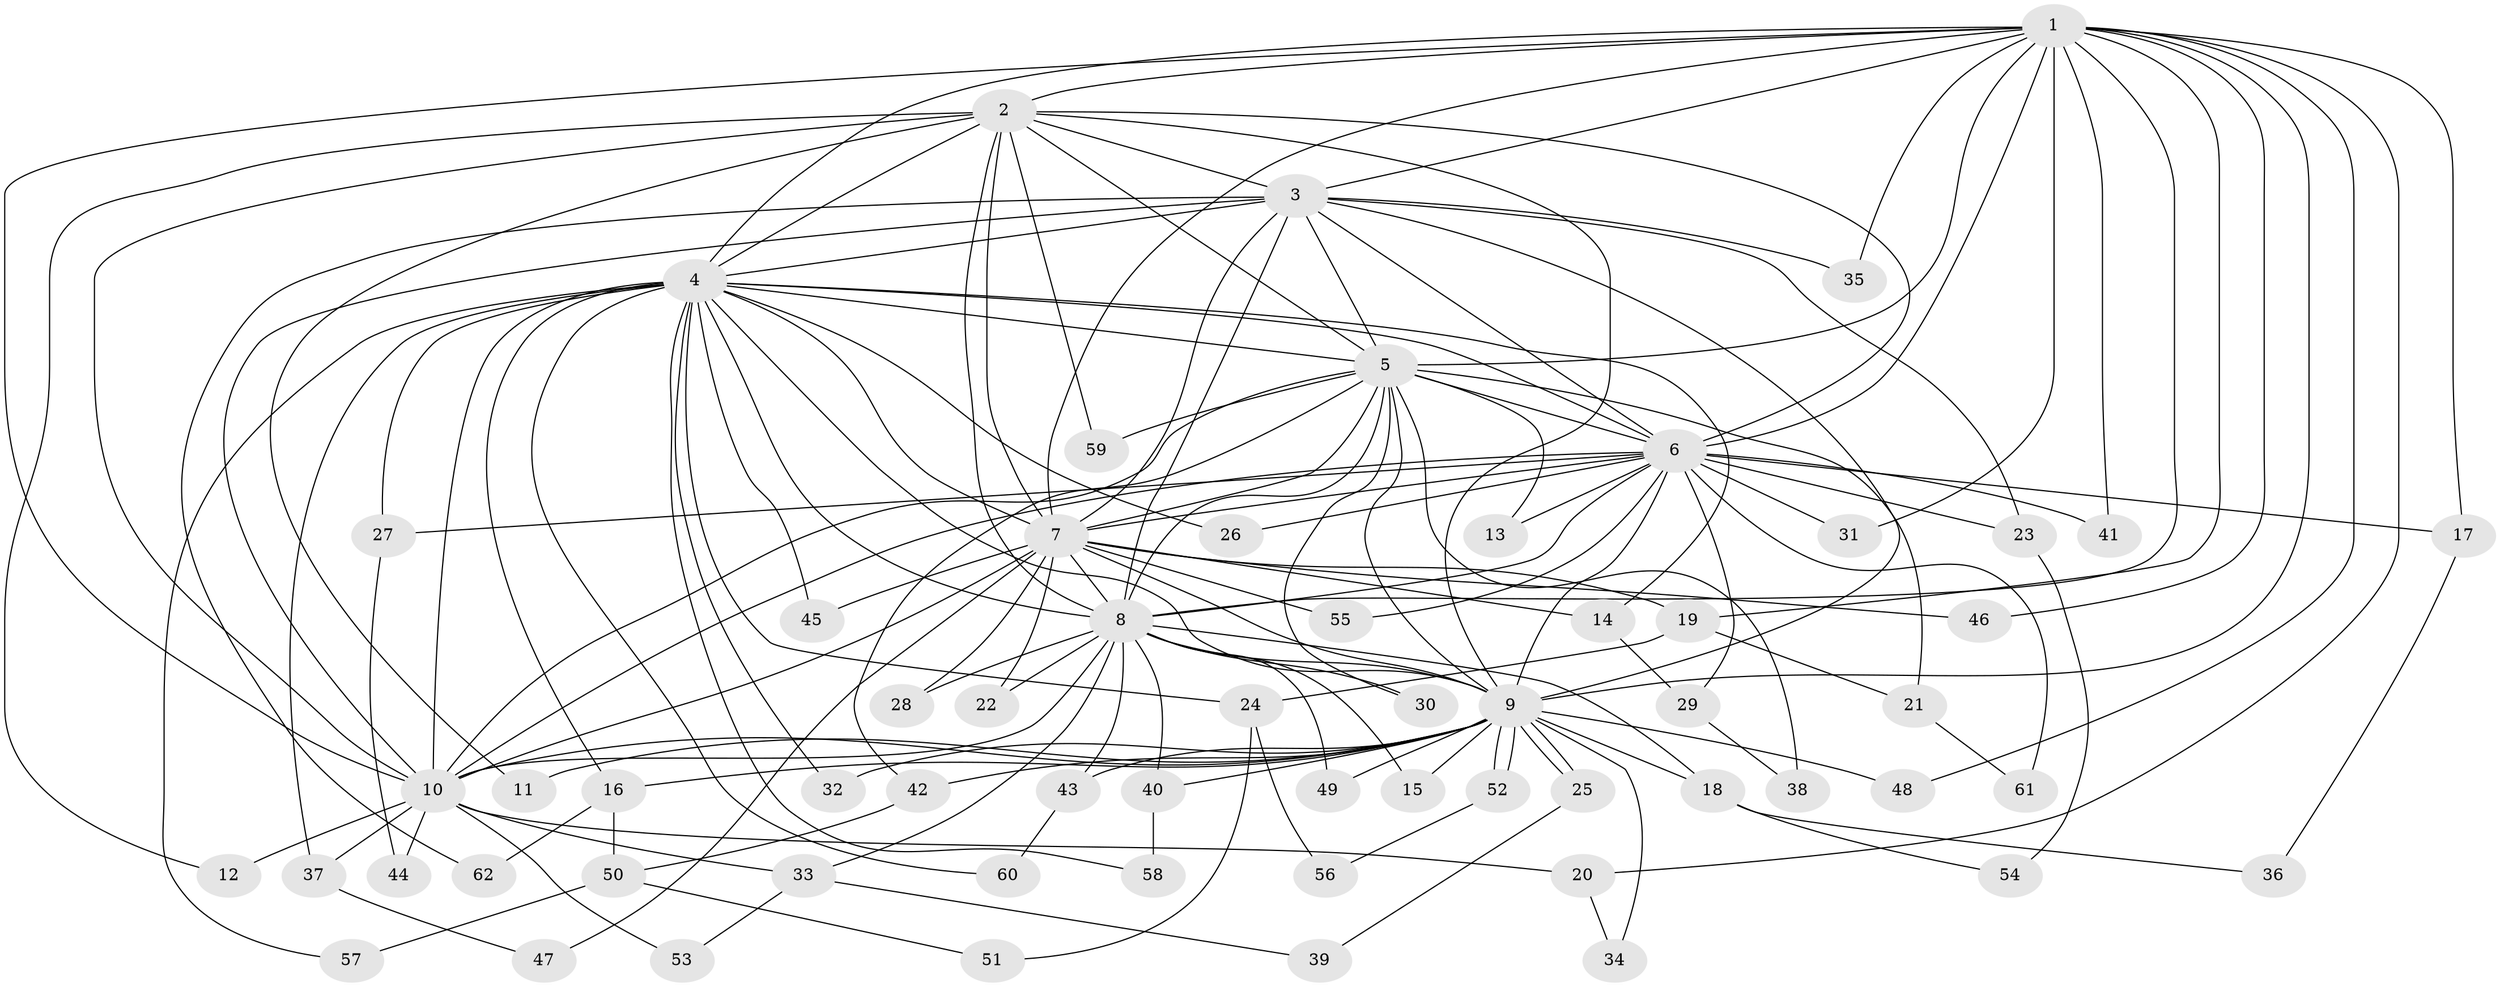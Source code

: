 // coarse degree distribution, {10: 0.05263157894736842, 9: 0.10526315789473684, 7: 0.05263157894736842, 15: 0.05263157894736842, 8: 0.05263157894736842, 13: 0.05263157894736842, 6: 0.10526315789473684, 5: 0.10526315789473684, 3: 0.15789473684210525, 2: 0.2631578947368421}
// Generated by graph-tools (version 1.1) at 2025/49/03/04/25 22:49:44]
// undirected, 62 vertices, 149 edges
graph export_dot {
  node [color=gray90,style=filled];
  1;
  2;
  3;
  4;
  5;
  6;
  7;
  8;
  9;
  10;
  11;
  12;
  13;
  14;
  15;
  16;
  17;
  18;
  19;
  20;
  21;
  22;
  23;
  24;
  25;
  26;
  27;
  28;
  29;
  30;
  31;
  32;
  33;
  34;
  35;
  36;
  37;
  38;
  39;
  40;
  41;
  42;
  43;
  44;
  45;
  46;
  47;
  48;
  49;
  50;
  51;
  52;
  53;
  54;
  55;
  56;
  57;
  58;
  59;
  60;
  61;
  62;
  1 -- 2;
  1 -- 3;
  1 -- 4;
  1 -- 5;
  1 -- 6;
  1 -- 7;
  1 -- 8;
  1 -- 9;
  1 -- 10;
  1 -- 17;
  1 -- 19;
  1 -- 20;
  1 -- 31;
  1 -- 35;
  1 -- 41;
  1 -- 46;
  1 -- 48;
  2 -- 3;
  2 -- 4;
  2 -- 5;
  2 -- 6;
  2 -- 7;
  2 -- 8;
  2 -- 9;
  2 -- 10;
  2 -- 11;
  2 -- 12;
  2 -- 59;
  3 -- 4;
  3 -- 5;
  3 -- 6;
  3 -- 7;
  3 -- 8;
  3 -- 9;
  3 -- 10;
  3 -- 23;
  3 -- 35;
  3 -- 62;
  4 -- 5;
  4 -- 6;
  4 -- 7;
  4 -- 8;
  4 -- 9;
  4 -- 10;
  4 -- 14;
  4 -- 16;
  4 -- 24;
  4 -- 26;
  4 -- 27;
  4 -- 32;
  4 -- 37;
  4 -- 45;
  4 -- 57;
  4 -- 58;
  4 -- 60;
  5 -- 6;
  5 -- 7;
  5 -- 8;
  5 -- 9;
  5 -- 10;
  5 -- 13;
  5 -- 21;
  5 -- 30;
  5 -- 38;
  5 -- 42;
  5 -- 59;
  6 -- 7;
  6 -- 8;
  6 -- 9;
  6 -- 10;
  6 -- 13;
  6 -- 17;
  6 -- 23;
  6 -- 26;
  6 -- 27;
  6 -- 29;
  6 -- 31;
  6 -- 41;
  6 -- 55;
  6 -- 61;
  7 -- 8;
  7 -- 9;
  7 -- 10;
  7 -- 14;
  7 -- 19;
  7 -- 22;
  7 -- 28;
  7 -- 45;
  7 -- 46;
  7 -- 47;
  7 -- 55;
  8 -- 9;
  8 -- 10;
  8 -- 15;
  8 -- 18;
  8 -- 22;
  8 -- 28;
  8 -- 30;
  8 -- 33;
  8 -- 40;
  8 -- 43;
  8 -- 49;
  9 -- 10;
  9 -- 11;
  9 -- 15;
  9 -- 16;
  9 -- 18;
  9 -- 25;
  9 -- 25;
  9 -- 32;
  9 -- 34;
  9 -- 40;
  9 -- 42;
  9 -- 43;
  9 -- 48;
  9 -- 49;
  9 -- 52;
  9 -- 52;
  10 -- 12;
  10 -- 20;
  10 -- 33;
  10 -- 37;
  10 -- 44;
  10 -- 53;
  14 -- 29;
  16 -- 50;
  16 -- 62;
  17 -- 36;
  18 -- 36;
  18 -- 54;
  19 -- 21;
  19 -- 24;
  20 -- 34;
  21 -- 61;
  23 -- 54;
  24 -- 51;
  24 -- 56;
  25 -- 39;
  27 -- 44;
  29 -- 38;
  33 -- 39;
  33 -- 53;
  37 -- 47;
  40 -- 58;
  42 -- 50;
  43 -- 60;
  50 -- 51;
  50 -- 57;
  52 -- 56;
}
